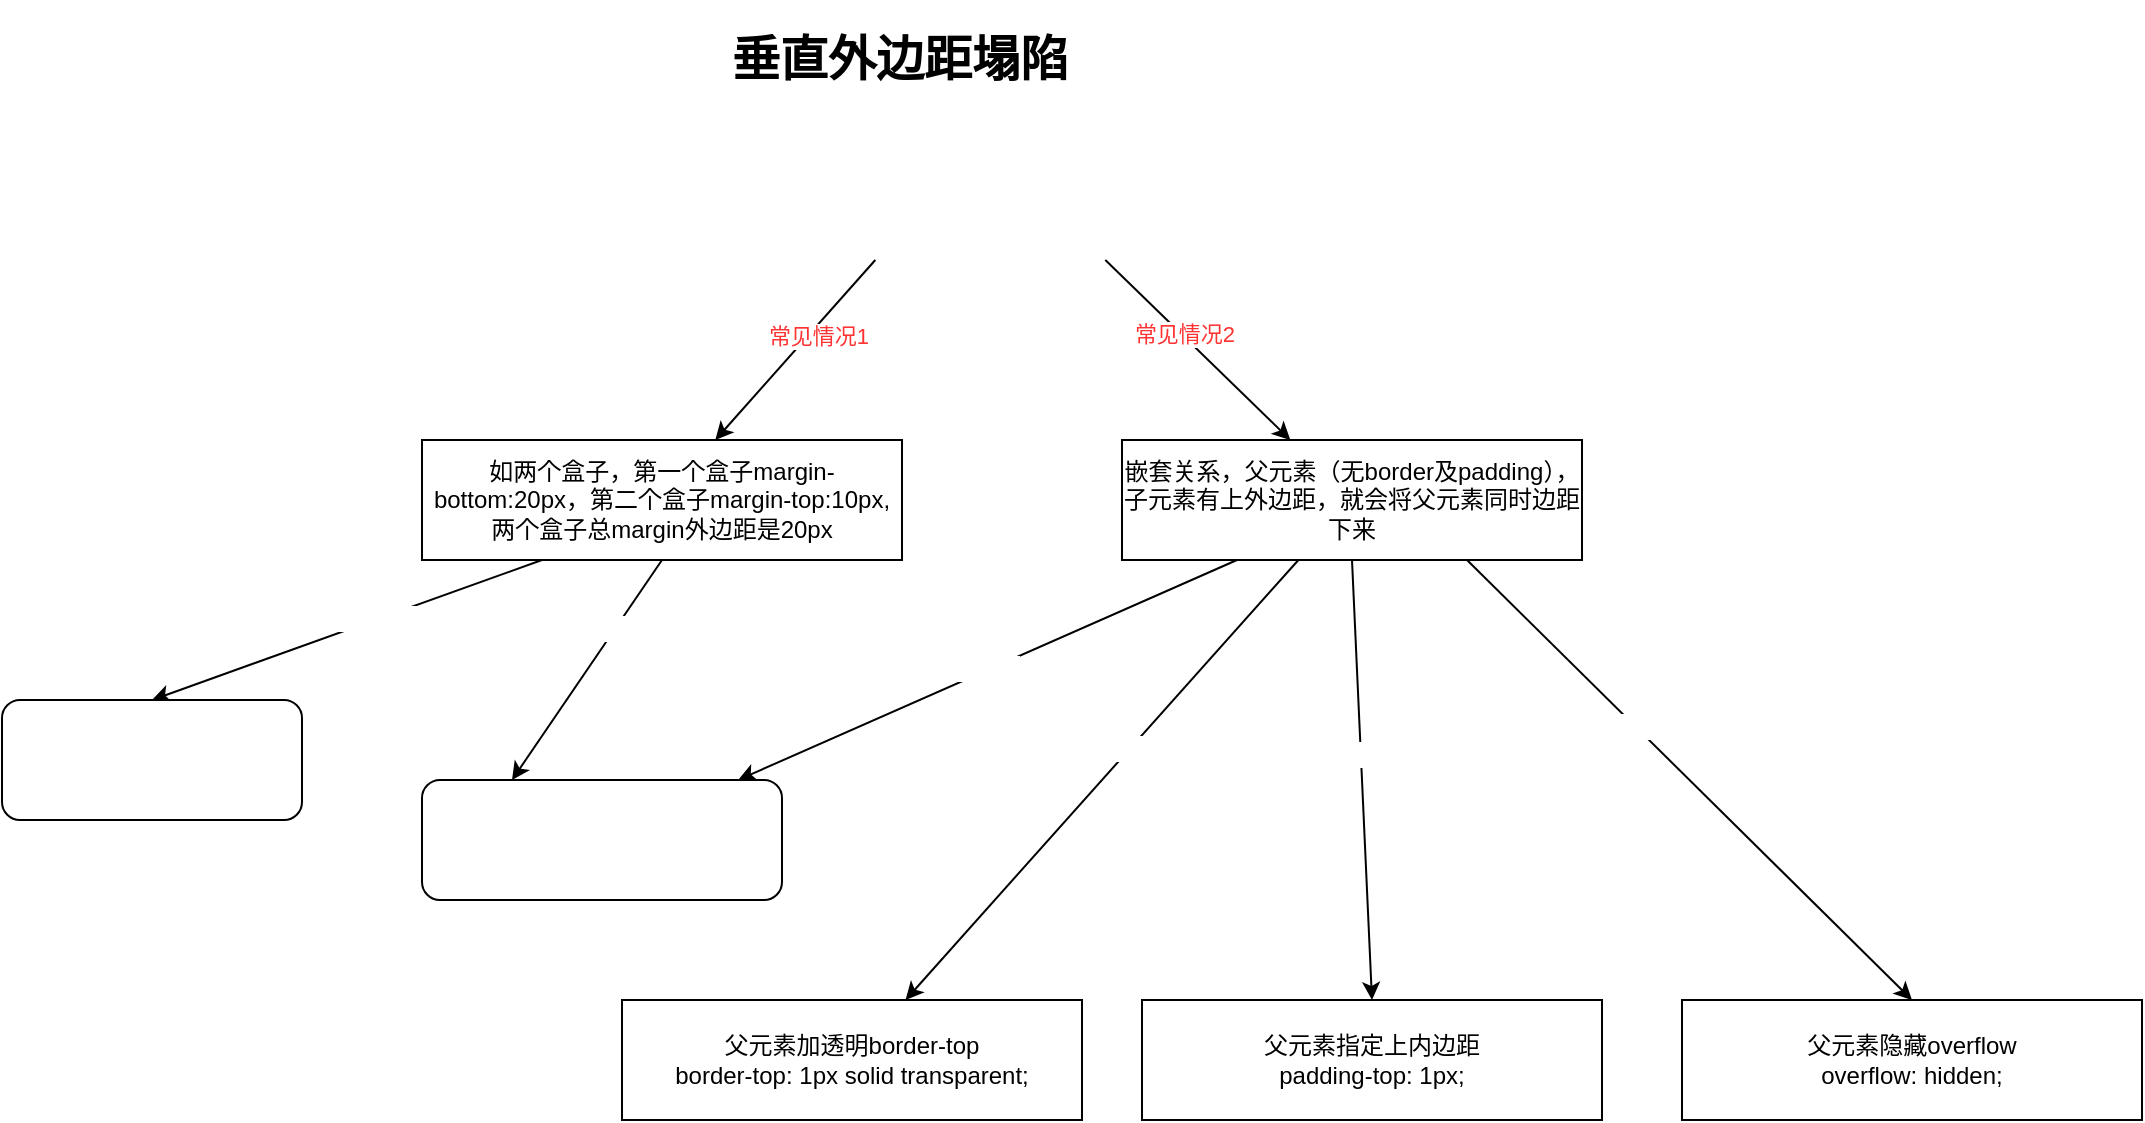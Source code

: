 <mxfile>
    <diagram id="JzuiM3Jfc2N5OAkHLZTc" name="Page-1">
        <mxGraphModel dx="1664" dy="725" grid="1" gridSize="10" guides="1" tooltips="1" connect="1" arrows="1" fold="1" page="1" pageScale="1" pageWidth="827" pageHeight="1169" math="0" shadow="0">
            <root>
                <mxCell id="0"/>
                <mxCell id="1" parent="0"/>
                <mxCell id="5" value="" style="edgeStyle=none;html=1;" edge="1" parent="1" source="2" target="4">
                    <mxGeometry relative="1" as="geometry"/>
                </mxCell>
                <mxCell id="8" value="&lt;font color=&quot;#ff3333&quot;&gt;常见情况1&lt;/font&gt;" style="edgeLabel;html=1;align=center;verticalAlign=middle;resizable=0;points=[];" vertex="1" connectable="0" parent="5">
                    <mxGeometry x="-0.21" y="3" relative="1" as="geometry">
                        <mxPoint as="offset"/>
                    </mxGeometry>
                </mxCell>
                <mxCell id="7" value="" style="edgeStyle=none;html=1;" edge="1" parent="1" source="2" target="6">
                    <mxGeometry relative="1" as="geometry"/>
                </mxCell>
                <mxCell id="9" value="&lt;font color=&quot;#ff3333&quot;&gt;常见情况2&lt;/font&gt;" style="edgeLabel;html=1;align=center;verticalAlign=middle;resizable=0;points=[];" vertex="1" connectable="0" parent="7">
                    <mxGeometry x="-0.177" y="2" relative="1" as="geometry">
                        <mxPoint y="1" as="offset"/>
                    </mxGeometry>
                </mxCell>
                <mxCell id="2" value="&lt;h1&gt;垂直外边距塌陷&lt;/h1&gt;" style="text;html=1;strokeColor=none;fillColor=none;spacing=5;spacingTop=-20;whiteSpace=wrap;overflow=hidden;rounded=0;" parent="1" vertex="1">
                    <mxGeometry x="220" y="40" width="260" height="120" as="geometry"/>
                </mxCell>
                <mxCell id="23" style="edgeStyle=none;html=1;exitX=0.5;exitY=1;exitDx=0;exitDy=0;entryX=0.25;entryY=0;entryDx=0;entryDy=0;fontColor=#FFFFFF;" edge="1" parent="1" source="4" target="22">
                    <mxGeometry relative="1" as="geometry"/>
                </mxCell>
                <mxCell id="24" value="解决办法1" style="edgeLabel;html=1;align=center;verticalAlign=middle;resizable=0;points=[];fontColor=#FFFFFF;" vertex="1" connectable="0" parent="23">
                    <mxGeometry x="-0.402" y="1" relative="1" as="geometry">
                        <mxPoint as="offset"/>
                    </mxGeometry>
                </mxCell>
                <mxCell id="30" style="edgeStyle=none;html=1;exitX=0.25;exitY=1;exitDx=0;exitDy=0;entryX=0.5;entryY=0;entryDx=0;entryDy=0;fontColor=#FFFFFF;" edge="1" parent="1" source="4" target="28">
                    <mxGeometry relative="1" as="geometry"/>
                </mxCell>
                <mxCell id="31" value="解决办法" style="edgeLabel;html=1;align=center;verticalAlign=middle;resizable=0;points=[];fontColor=#FFFFFF;" vertex="1" connectable="0" parent="30">
                    <mxGeometry x="-0.151" y="-1" relative="1" as="geometry">
                        <mxPoint as="offset"/>
                    </mxGeometry>
                </mxCell>
                <mxCell id="4" value="如两个盒子，第一个盒子margin-bottom:20px，第二个盒子margin-top:10px,两个盒子总margin外边距是20px" style="whiteSpace=wrap;html=1;" vertex="1" parent="1">
                    <mxGeometry x="70" y="250" width="240" height="60" as="geometry"/>
                </mxCell>
                <mxCell id="14" value="" style="edgeStyle=none;html=1;fontColor=#FFFFFF;" edge="1" parent="1" source="6" target="13">
                    <mxGeometry relative="1" as="geometry"/>
                </mxCell>
                <mxCell id="15" value="解决办法1" style="edgeLabel;html=1;align=center;verticalAlign=middle;resizable=0;points=[];fontColor=#FFFFFF;" vertex="1" connectable="0" parent="14">
                    <mxGeometry x="-0.155" y="2" relative="1" as="geometry">
                        <mxPoint as="offset"/>
                    </mxGeometry>
                </mxCell>
                <mxCell id="17" style="edgeStyle=none;html=1;exitX=0.5;exitY=1;exitDx=0;exitDy=0;entryX=0.5;entryY=0;entryDx=0;entryDy=0;fontColor=#FFFFFF;" edge="1" parent="1" source="6" target="16">
                    <mxGeometry relative="1" as="geometry"/>
                </mxCell>
                <mxCell id="18" value="解决办法2" style="edgeLabel;html=1;align=center;verticalAlign=middle;resizable=0;points=[];fontColor=#FFFFFF;" vertex="1" connectable="0" parent="17">
                    <mxGeometry x="-0.12" y="-4" relative="1" as="geometry">
                        <mxPoint as="offset"/>
                    </mxGeometry>
                </mxCell>
                <mxCell id="20" style="edgeStyle=none;html=1;exitX=0.75;exitY=1;exitDx=0;exitDy=0;fontColor=#FFFFFF;" edge="1" parent="1" source="6">
                    <mxGeometry relative="1" as="geometry">
                        <mxPoint x="815" y="530" as="targetPoint"/>
                    </mxGeometry>
                </mxCell>
                <mxCell id="21" value="解决办法3" style="edgeLabel;html=1;align=center;verticalAlign=middle;resizable=0;points=[];fontColor=#FFFFFF;" vertex="1" connectable="0" parent="20">
                    <mxGeometry x="-0.259" y="-1" relative="1" as="geometry">
                        <mxPoint as="offset"/>
                    </mxGeometry>
                </mxCell>
                <mxCell id="25" style="edgeStyle=none;html=1;exitX=0.25;exitY=1;exitDx=0;exitDy=0;fontColor=#FFFFFF;" edge="1" parent="1" source="6" target="22">
                    <mxGeometry relative="1" as="geometry"/>
                </mxCell>
                <mxCell id="27" value="解决办法" style="edgeLabel;html=1;align=center;verticalAlign=middle;resizable=0;points=[];fontColor=#FFFFFF;" vertex="1" connectable="0" parent="25">
                    <mxGeometry x="0.043" y="-4" relative="1" as="geometry">
                        <mxPoint as="offset"/>
                    </mxGeometry>
                </mxCell>
                <mxCell id="6" value="嵌套关系，父元素（无border及padding），子元素有上外边距，就会将父元素同时边距下来" style="whiteSpace=wrap;html=1;" vertex="1" parent="1">
                    <mxGeometry x="420" y="250" width="230" height="60" as="geometry"/>
                </mxCell>
                <mxCell id="11" value="&lt;font color=&quot;#ffffff&quot;&gt;垂直外边距合并（塌陷）,左右不会塌陷&lt;/font&gt;" style="text;html=1;strokeColor=none;fillColor=none;align=center;verticalAlign=middle;whiteSpace=wrap;rounded=0;fontColor=#FF3333;" vertex="1" parent="1">
                    <mxGeometry x="234" y="85" width="180" height="30" as="geometry"/>
                </mxCell>
                <mxCell id="13" value="父元素加透明border-top&lt;br&gt;border-top: 1px solid transparent;" style="whiteSpace=wrap;html=1;" vertex="1" parent="1">
                    <mxGeometry x="170" y="530" width="230" height="60" as="geometry"/>
                </mxCell>
                <mxCell id="16" value="父元素指定上内边距&lt;br&gt;padding-top: 1px;" style="whiteSpace=wrap;html=1;" vertex="1" parent="1">
                    <mxGeometry x="430" y="530" width="230" height="60" as="geometry"/>
                </mxCell>
                <mxCell id="19" value="父元素隐藏overflow&lt;br&gt;overflow: hidden;" style="whiteSpace=wrap;html=1;" vertex="1" parent="1">
                    <mxGeometry x="700" y="530" width="230" height="60" as="geometry"/>
                </mxCell>
                <mxCell id="22" value="浮动和绝对定位的不塌陷" style="rounded=1;whiteSpace=wrap;html=1;fontColor=#FFFFFF;" vertex="1" parent="1">
                    <mxGeometry x="70" y="420" width="180" height="60" as="geometry"/>
                </mxCell>
                <mxCell id="28" value="合并只设置1个margin" style="rounded=1;whiteSpace=wrap;html=1;fontColor=#FFFFFF;" vertex="1" parent="1">
                    <mxGeometry x="-140" y="380" width="150" height="60" as="geometry"/>
                </mxCell>
            </root>
        </mxGraphModel>
    </diagram>
</mxfile>
